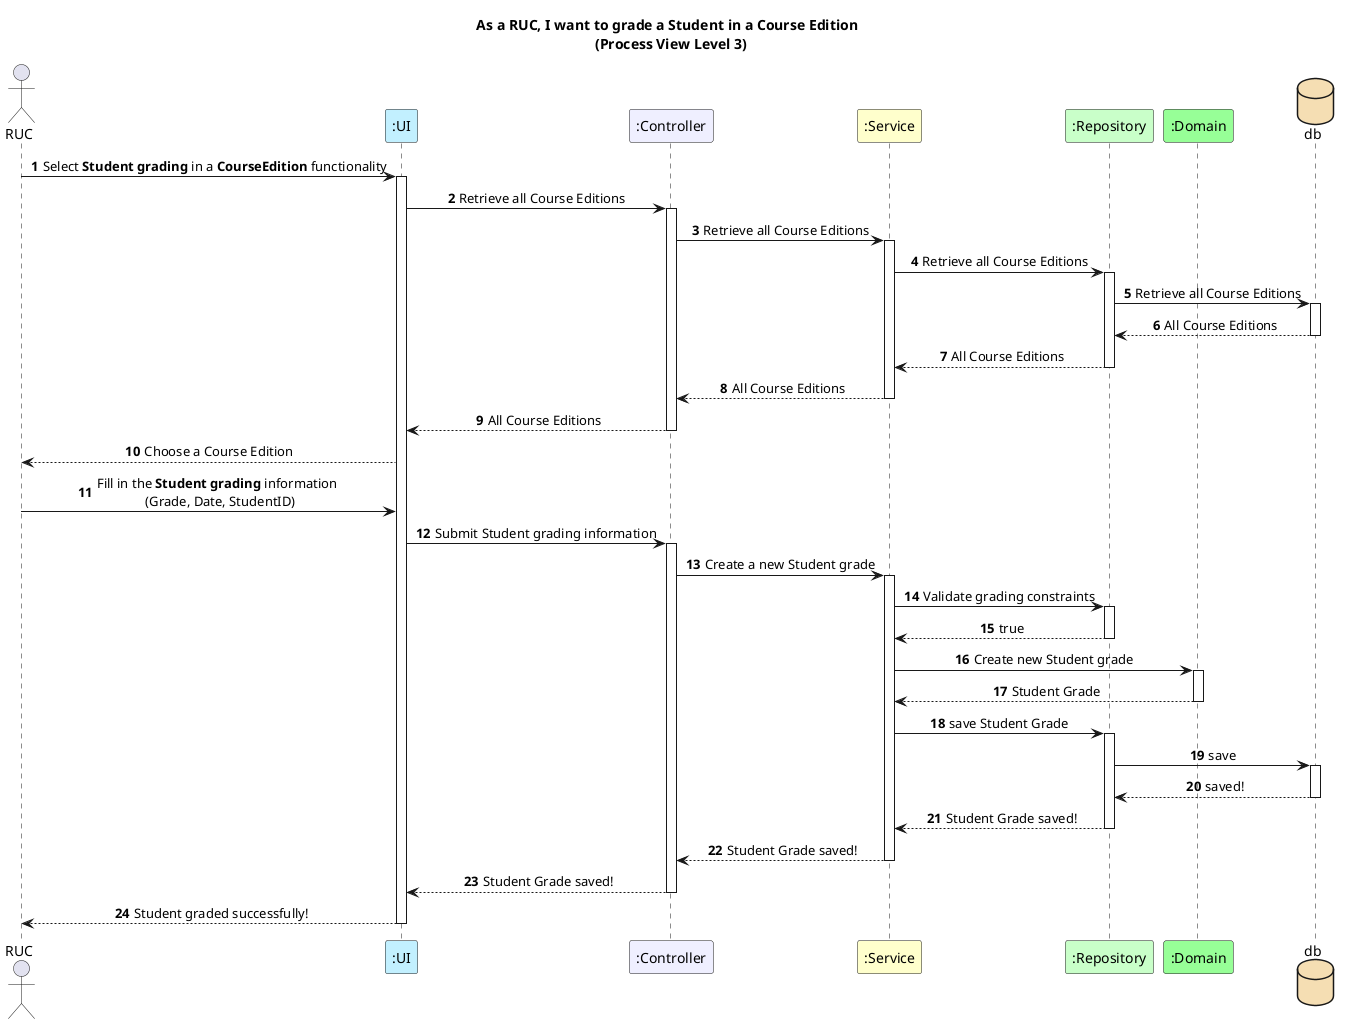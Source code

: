 @startuml

autonumber
title As a RUC, I want to grade a Student in a Course Edition \n (Process View Level 3)
skinparam sequencemessagealign center
autonumber

actor RUC
participant ":UI" as ui #application
participant ":Controller" as controller #motivation
participant ":Service" as service #business
participant ":Repository" as repo #technology
participant ":Domain" as domain #physical
database db #wheat

RUC -> ui : Select **Student grading** in a **CourseEdition** functionality
activate ui
ui -> controller : Retrieve all Course Editions
activate controller
controller -> service : Retrieve all Course Editions
activate service
service -> repo : Retrieve all Course Editions
activate repo
repo -> db : Retrieve all Course Editions
activate db
db --> repo : All Course Editions
deactivate db
repo --> service : All Course Editions
deactivate repo
service --> controller : All Course Editions
deactivate service
controller --> ui : All Course Editions
deactivate controller


ui --> RUC : Choose a Course Edition

RUC -> ui : Fill in the **Student grading** information \n (Grade, Date, StudentID)

ui -> controller : Submit Student grading information

activate controller
controller -> service : Create a new Student grade

activate service
service -> repo : Validate grading constraints
activate repo
repo --> service : true
deactivate repo

service -> domain : Create new Student grade
activate domain
domain --> service : Student Grade
deactivate domain

service -> repo : save Student Grade
activate repo
repo -> db : save
activate db
db --> repo : saved!
deactivate db
repo --> service : Student Grade saved!
deactivate repo

service --> controller : Student Grade saved!
deactivate service

controller --> ui : Student Grade saved!
deactivate controller

ui --> RUC : Student graded successfully!
deactivate ui

@enduml